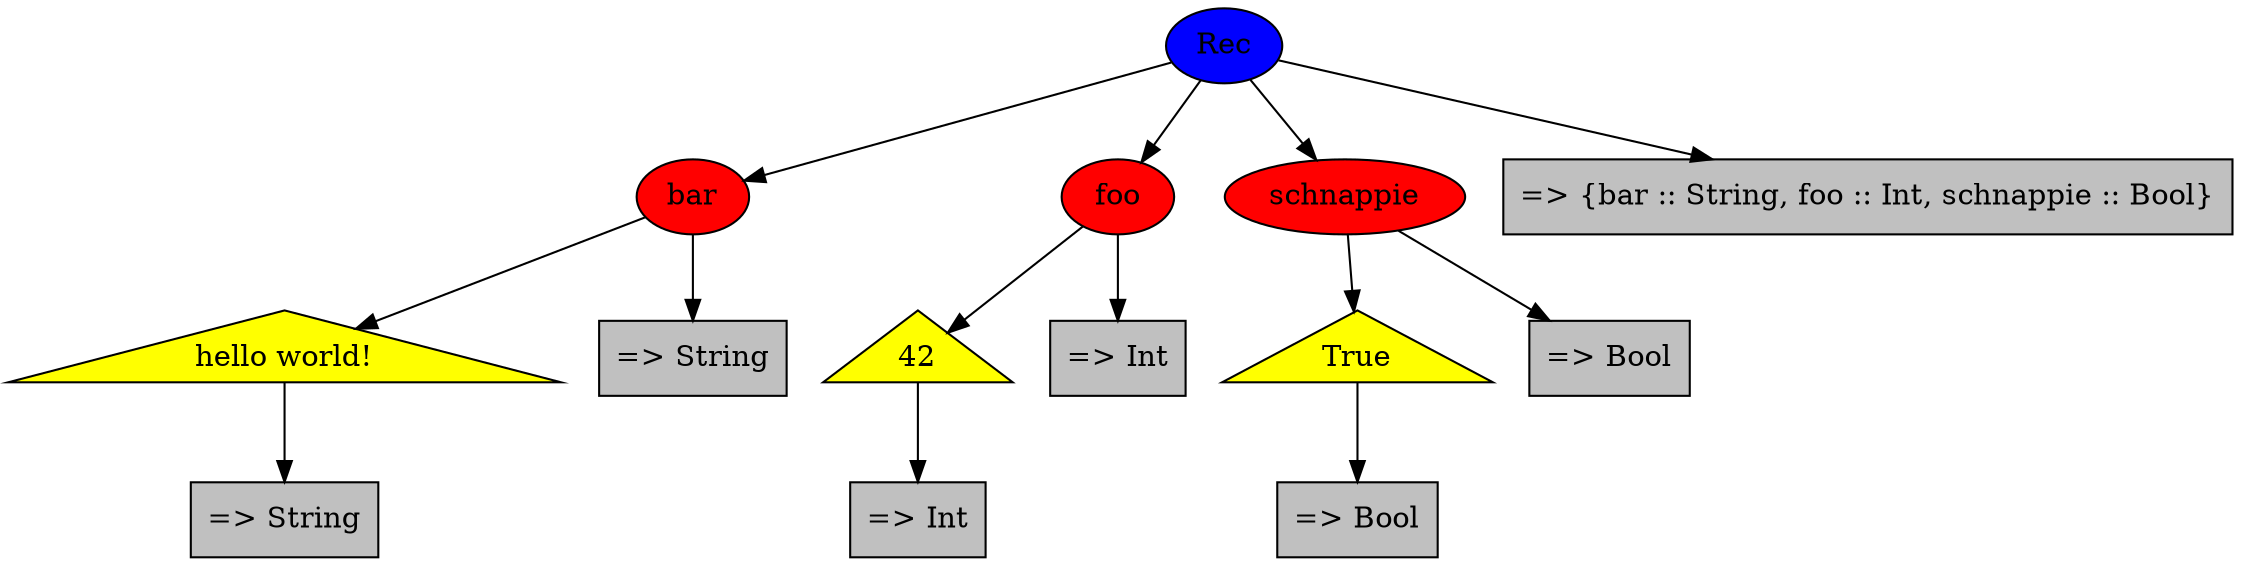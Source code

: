 digraph g {
ordering=out;n0[label="Rec",fillcolor=blue,style=filled,shape=ellipse];
n1[label=" =\> \{bar :: String, foo :: Int, schnappie :: Bool\}",fillcolor=gray,style=filled,shape=record];
n2[label="bar",fillcolor=red,style=filled,shape=ellipse];
n3[label=" =\> String",fillcolor=gray,style=filled,shape=record];
n4[label="hello world!",fillcolor=yellow,style=filled,shape=triangle];
n5[label=" =\> String",fillcolor=gray,style=filled,shape=record];
n6[label="foo",fillcolor=red,style=filled,shape=ellipse];
n7[label=" =\> Int",fillcolor=gray,style=filled,shape=record];
n8[label="42",fillcolor=yellow,style=filled,shape=triangle];
n9[label=" =\> Int",fillcolor=gray,style=filled,shape=record];
n10[label="schnappie",fillcolor=red,style=filled,shape=ellipse];
n11[label=" =\> Bool",fillcolor=gray,style=filled,shape=record];
n12[label="True",fillcolor=yellow,style=filled,shape=triangle];
n13[label=" =\> Bool",fillcolor=gray,style=filled,shape=record];
n4 -> n5;
n2 -> n4;
n2 -> n3;
n8 -> n9;
n6 -> n8;
n6 -> n7;
n12 -> n13;
n10 -> n12;
n10 -> n11;
n0 -> n2;
n0 -> n6;
n0 -> n10;
n0 -> n1;
}
